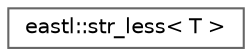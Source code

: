 digraph "类继承关系图"
{
 // LATEX_PDF_SIZE
  bgcolor="transparent";
  edge [fontname=Helvetica,fontsize=10,labelfontname=Helvetica,labelfontsize=10];
  node [fontname=Helvetica,fontsize=10,shape=box,height=0.2,width=0.4];
  rankdir="LR";
  Node0 [id="Node000000",label="eastl::str_less\< T \>",height=0.2,width=0.4,color="grey40", fillcolor="white", style="filled",URL="$structeastl_1_1str__less.html",tooltip=" "];
}
